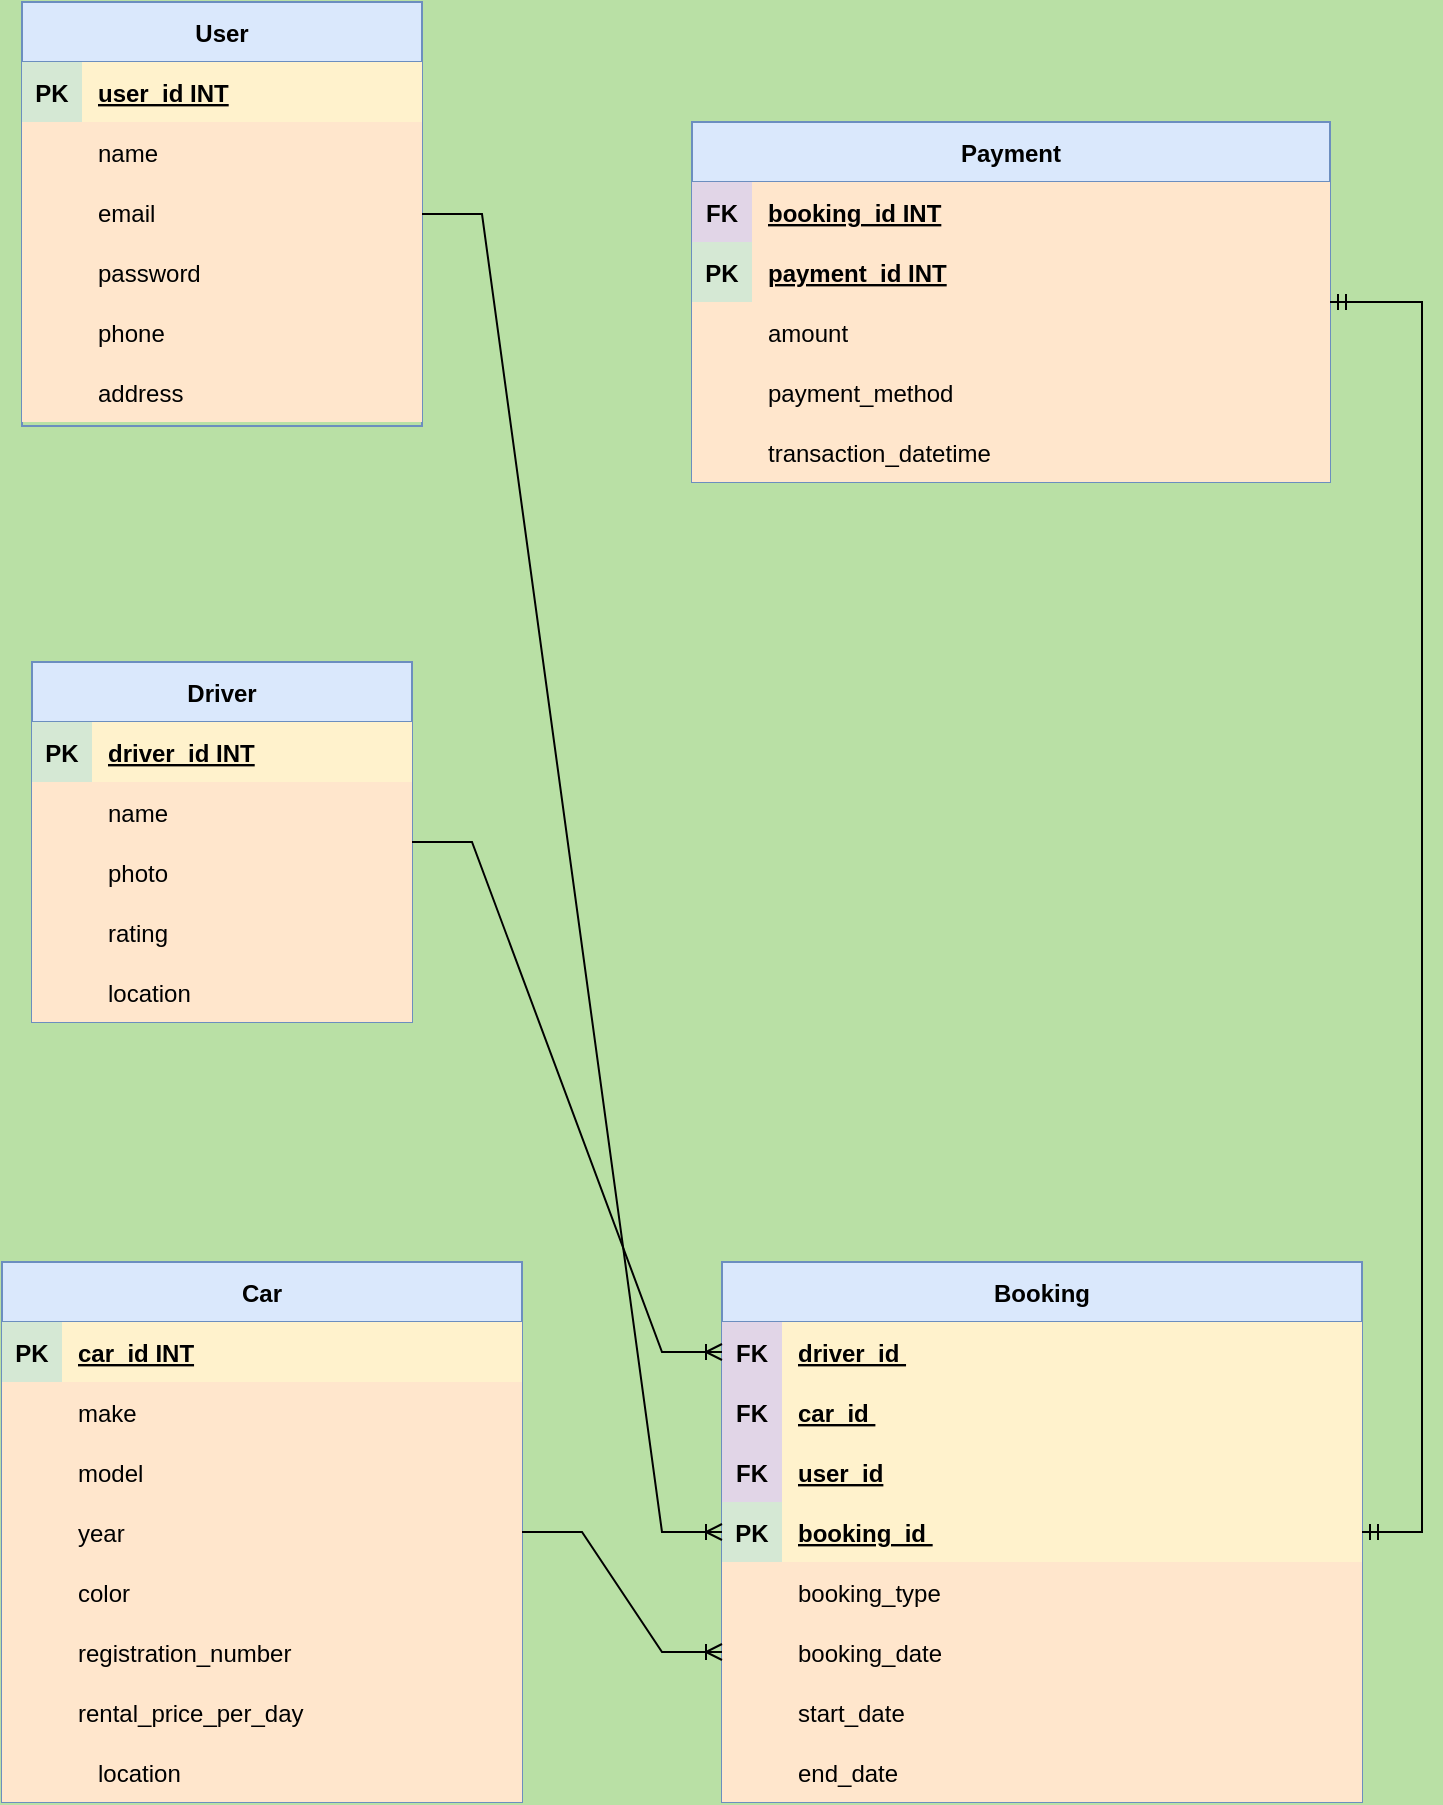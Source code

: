 <mxfile version="21.2.1" type="github">
  <diagram id="R2lEEEUBdFMjLlhIrx00" name="Page-1">
    <mxGraphModel dx="2350" dy="819" grid="1" gridSize="10" guides="1" tooltips="1" connect="1" arrows="1" fold="1" page="1" pageScale="1" pageWidth="850" pageHeight="1100" background="#B9E0A5" math="0" shadow="0" extFonts="Permanent Marker^https://fonts.googleapis.com/css?family=Permanent+Marker">
      <root>
        <mxCell id="0" />
        <mxCell id="1" parent="0" />
        <mxCell id="IeB_J5nd6xo2UKHGv0Cv-114" value="User" style="shape=table;startSize=30;container=1;collapsible=1;childLayout=tableLayout;fixedRows=1;rowLines=0;fontStyle=1;align=center;resizeLast=1;fillColor=#dae8fc;strokeColor=#6c8ebf;" vertex="1" parent="1">
          <mxGeometry x="-760" y="80" width="200" height="212" as="geometry" />
        </mxCell>
        <mxCell id="IeB_J5nd6xo2UKHGv0Cv-115" value="" style="shape=tableRow;horizontal=0;startSize=0;swimlaneHead=0;swimlaneBody=0;fillColor=none;collapsible=0;dropTarget=0;points=[[0,0.5],[1,0.5]];portConstraint=eastwest;strokeColor=inherit;top=0;left=0;right=0;bottom=1;" vertex="1" parent="IeB_J5nd6xo2UKHGv0Cv-114">
          <mxGeometry y="30" width="200" height="30" as="geometry" />
        </mxCell>
        <mxCell id="IeB_J5nd6xo2UKHGv0Cv-116" value="PK" style="shape=partialRectangle;overflow=hidden;connectable=0;fillColor=#d5e8d4;strokeColor=#82b366;top=0;left=0;bottom=0;right=0;fontStyle=1;" vertex="1" parent="IeB_J5nd6xo2UKHGv0Cv-115">
          <mxGeometry width="30" height="30" as="geometry">
            <mxRectangle width="30" height="30" as="alternateBounds" />
          </mxGeometry>
        </mxCell>
        <mxCell id="IeB_J5nd6xo2UKHGv0Cv-117" value="user_id INT " style="shape=partialRectangle;overflow=hidden;connectable=0;fillColor=#fff2cc;align=left;strokeColor=#d6b656;top=0;left=0;bottom=0;right=0;spacingLeft=6;fontStyle=5;" vertex="1" parent="IeB_J5nd6xo2UKHGv0Cv-115">
          <mxGeometry x="30" width="170" height="30" as="geometry">
            <mxRectangle width="170" height="30" as="alternateBounds" />
          </mxGeometry>
        </mxCell>
        <mxCell id="IeB_J5nd6xo2UKHGv0Cv-118" value="" style="shape=tableRow;horizontal=0;startSize=0;swimlaneHead=0;swimlaneBody=0;fillColor=none;collapsible=0;dropTarget=0;points=[[0,0.5],[1,0.5]];portConstraint=eastwest;strokeColor=inherit;top=0;left=0;right=0;bottom=0;" vertex="1" parent="IeB_J5nd6xo2UKHGv0Cv-114">
          <mxGeometry y="60" width="200" height="30" as="geometry" />
        </mxCell>
        <mxCell id="IeB_J5nd6xo2UKHGv0Cv-119" value="" style="shape=partialRectangle;overflow=hidden;connectable=0;fillColor=#ffe6cc;strokeColor=#d79b00;top=0;left=0;bottom=0;right=0;" vertex="1" parent="IeB_J5nd6xo2UKHGv0Cv-118">
          <mxGeometry width="30" height="30" as="geometry">
            <mxRectangle width="30" height="30" as="alternateBounds" />
          </mxGeometry>
        </mxCell>
        <mxCell id="IeB_J5nd6xo2UKHGv0Cv-120" value="name " style="shape=partialRectangle;overflow=hidden;connectable=0;fillColor=#ffe6cc;align=left;strokeColor=#d79b00;top=0;left=0;bottom=0;right=0;spacingLeft=6;" vertex="1" parent="IeB_J5nd6xo2UKHGv0Cv-118">
          <mxGeometry x="30" width="170" height="30" as="geometry">
            <mxRectangle width="170" height="30" as="alternateBounds" />
          </mxGeometry>
        </mxCell>
        <mxCell id="IeB_J5nd6xo2UKHGv0Cv-121" value="" style="shape=tableRow;horizontal=0;startSize=0;swimlaneHead=0;swimlaneBody=0;fillColor=#ffe6cc;collapsible=0;dropTarget=0;points=[[0,0.5],[1,0.5]];portConstraint=eastwest;strokeColor=#d79b00;top=0;left=0;right=0;bottom=0;" vertex="1" parent="IeB_J5nd6xo2UKHGv0Cv-114">
          <mxGeometry y="90" width="200" height="30" as="geometry" />
        </mxCell>
        <mxCell id="IeB_J5nd6xo2UKHGv0Cv-122" value="" style="shape=partialRectangle;overflow=hidden;connectable=0;fillColor=#ffe6cc;strokeColor=#d79b00;top=0;left=0;bottom=0;right=0;" vertex="1" parent="IeB_J5nd6xo2UKHGv0Cv-121">
          <mxGeometry width="30" height="30" as="geometry">
            <mxRectangle width="30" height="30" as="alternateBounds" />
          </mxGeometry>
        </mxCell>
        <mxCell id="IeB_J5nd6xo2UKHGv0Cv-123" value="email " style="shape=partialRectangle;overflow=hidden;connectable=0;fillColor=#ffe6cc;align=left;strokeColor=#d79b00;top=0;left=0;bottom=0;right=0;spacingLeft=6;" vertex="1" parent="IeB_J5nd6xo2UKHGv0Cv-121">
          <mxGeometry x="30" width="170" height="30" as="geometry">
            <mxRectangle width="170" height="30" as="alternateBounds" />
          </mxGeometry>
        </mxCell>
        <mxCell id="IeB_J5nd6xo2UKHGv0Cv-124" value="" style="shape=tableRow;horizontal=0;startSize=0;swimlaneHead=0;swimlaneBody=0;fillColor=#ffe6cc;collapsible=0;dropTarget=0;points=[[0,0.5],[1,0.5]];portConstraint=eastwest;strokeColor=#d79b00;top=0;left=0;right=0;bottom=0;" vertex="1" parent="IeB_J5nd6xo2UKHGv0Cv-114">
          <mxGeometry y="120" width="200" height="30" as="geometry" />
        </mxCell>
        <mxCell id="IeB_J5nd6xo2UKHGv0Cv-125" value="" style="shape=partialRectangle;overflow=hidden;connectable=0;fillColor=#ffe6cc;strokeColor=#d79b00;top=0;left=0;bottom=0;right=0;" vertex="1" parent="IeB_J5nd6xo2UKHGv0Cv-124">
          <mxGeometry width="30" height="30" as="geometry">
            <mxRectangle width="30" height="30" as="alternateBounds" />
          </mxGeometry>
        </mxCell>
        <mxCell id="IeB_J5nd6xo2UKHGv0Cv-126" value="password" style="shape=partialRectangle;overflow=hidden;connectable=0;fillColor=#ffe6cc;align=left;strokeColor=#d79b00;top=0;left=0;bottom=0;right=0;spacingLeft=6;" vertex="1" parent="IeB_J5nd6xo2UKHGv0Cv-124">
          <mxGeometry x="30" width="170" height="30" as="geometry">
            <mxRectangle width="170" height="30" as="alternateBounds" />
          </mxGeometry>
        </mxCell>
        <mxCell id="IeB_J5nd6xo2UKHGv0Cv-127" value="" style="shape=tableRow;horizontal=0;startSize=0;swimlaneHead=0;swimlaneBody=0;fillColor=#ffe6cc;collapsible=0;dropTarget=0;points=[[0,0.5],[1,0.5]];portConstraint=eastwest;strokeColor=#d79b00;top=0;left=0;right=0;bottom=0;" vertex="1" parent="IeB_J5nd6xo2UKHGv0Cv-114">
          <mxGeometry y="150" width="200" height="30" as="geometry" />
        </mxCell>
        <mxCell id="IeB_J5nd6xo2UKHGv0Cv-128" value="" style="shape=partialRectangle;overflow=hidden;connectable=0;fillColor=#ffe6cc;strokeColor=#d79b00;top=0;left=0;bottom=0;right=0;" vertex="1" parent="IeB_J5nd6xo2UKHGv0Cv-127">
          <mxGeometry width="30" height="30" as="geometry">
            <mxRectangle width="30" height="30" as="alternateBounds" />
          </mxGeometry>
        </mxCell>
        <mxCell id="IeB_J5nd6xo2UKHGv0Cv-129" value="phone" style="shape=partialRectangle;overflow=hidden;connectable=0;fillColor=#ffe6cc;align=left;strokeColor=#d79b00;top=0;left=0;bottom=0;right=0;spacingLeft=6;" vertex="1" parent="IeB_J5nd6xo2UKHGv0Cv-127">
          <mxGeometry x="30" width="170" height="30" as="geometry">
            <mxRectangle width="170" height="30" as="alternateBounds" />
          </mxGeometry>
        </mxCell>
        <mxCell id="IeB_J5nd6xo2UKHGv0Cv-130" value="" style="shape=tableRow;horizontal=0;startSize=0;swimlaneHead=0;swimlaneBody=0;fillColor=#ffe6cc;collapsible=0;dropTarget=0;points=[[0,0.5],[1,0.5]];portConstraint=eastwest;strokeColor=#d79b00;top=0;left=0;right=0;bottom=0;" vertex="1" parent="IeB_J5nd6xo2UKHGv0Cv-114">
          <mxGeometry y="180" width="200" height="30" as="geometry" />
        </mxCell>
        <mxCell id="IeB_J5nd6xo2UKHGv0Cv-131" value="" style="shape=partialRectangle;overflow=hidden;connectable=0;fillColor=#ffe6cc;strokeColor=#d79b00;top=0;left=0;bottom=0;right=0;" vertex="1" parent="IeB_J5nd6xo2UKHGv0Cv-130">
          <mxGeometry width="30" height="30" as="geometry">
            <mxRectangle width="30" height="30" as="alternateBounds" />
          </mxGeometry>
        </mxCell>
        <mxCell id="IeB_J5nd6xo2UKHGv0Cv-132" value="address " style="shape=partialRectangle;overflow=hidden;connectable=0;fillColor=#ffe6cc;align=left;strokeColor=#d79b00;top=0;left=0;bottom=0;right=0;spacingLeft=6;" vertex="1" parent="IeB_J5nd6xo2UKHGv0Cv-130">
          <mxGeometry x="30" width="170" height="30" as="geometry">
            <mxRectangle width="170" height="30" as="alternateBounds" />
          </mxGeometry>
        </mxCell>
        <mxCell id="IeB_J5nd6xo2UKHGv0Cv-133" value="Car" style="shape=table;startSize=30;container=1;collapsible=1;childLayout=tableLayout;fixedRows=1;rowLines=0;fontStyle=1;align=center;resizeLast=1;fillColor=#dae8fc;strokeColor=#6c8ebf;" vertex="1" parent="1">
          <mxGeometry x="-770" y="710" width="260" height="270" as="geometry" />
        </mxCell>
        <mxCell id="IeB_J5nd6xo2UKHGv0Cv-134" value="" style="shape=tableRow;horizontal=0;startSize=0;swimlaneHead=0;swimlaneBody=0;fillColor=none;collapsible=0;dropTarget=0;points=[[0,0.5],[1,0.5]];portConstraint=eastwest;strokeColor=inherit;top=0;left=0;right=0;bottom=1;" vertex="1" parent="IeB_J5nd6xo2UKHGv0Cv-133">
          <mxGeometry y="30" width="260" height="30" as="geometry" />
        </mxCell>
        <mxCell id="IeB_J5nd6xo2UKHGv0Cv-135" value="PK" style="shape=partialRectangle;overflow=hidden;connectable=0;fillColor=#d5e8d4;strokeColor=#82b366;top=0;left=0;bottom=0;right=0;fontStyle=1;" vertex="1" parent="IeB_J5nd6xo2UKHGv0Cv-134">
          <mxGeometry width="30" height="30" as="geometry">
            <mxRectangle width="30" height="30" as="alternateBounds" />
          </mxGeometry>
        </mxCell>
        <mxCell id="IeB_J5nd6xo2UKHGv0Cv-136" value="car_id INT " style="shape=partialRectangle;overflow=hidden;connectable=0;fillColor=#fff2cc;align=left;strokeColor=#d6b656;top=0;left=0;bottom=0;right=0;spacingLeft=6;fontStyle=5;" vertex="1" parent="IeB_J5nd6xo2UKHGv0Cv-134">
          <mxGeometry x="30" width="230" height="30" as="geometry">
            <mxRectangle width="230" height="30" as="alternateBounds" />
          </mxGeometry>
        </mxCell>
        <mxCell id="IeB_J5nd6xo2UKHGv0Cv-137" value="" style="shape=tableRow;horizontal=0;startSize=0;swimlaneHead=0;swimlaneBody=0;fillColor=none;collapsible=0;dropTarget=0;points=[[0,0.5],[1,0.5]];portConstraint=eastwest;strokeColor=inherit;top=0;left=0;right=0;bottom=0;" vertex="1" parent="IeB_J5nd6xo2UKHGv0Cv-133">
          <mxGeometry y="60" width="260" height="30" as="geometry" />
        </mxCell>
        <mxCell id="IeB_J5nd6xo2UKHGv0Cv-138" value="" style="shape=partialRectangle;overflow=hidden;connectable=0;fillColor=#ffe6cc;strokeColor=#d79b00;top=0;left=0;bottom=0;right=0;" vertex="1" parent="IeB_J5nd6xo2UKHGv0Cv-137">
          <mxGeometry width="30" height="30" as="geometry">
            <mxRectangle width="30" height="30" as="alternateBounds" />
          </mxGeometry>
        </mxCell>
        <mxCell id="IeB_J5nd6xo2UKHGv0Cv-139" value="make" style="shape=partialRectangle;overflow=hidden;connectable=0;fillColor=#ffe6cc;align=left;strokeColor=#d79b00;top=0;left=0;bottom=0;right=0;spacingLeft=6;" vertex="1" parent="IeB_J5nd6xo2UKHGv0Cv-137">
          <mxGeometry x="30" width="230" height="30" as="geometry">
            <mxRectangle width="230" height="30" as="alternateBounds" />
          </mxGeometry>
        </mxCell>
        <mxCell id="IeB_J5nd6xo2UKHGv0Cv-140" value="" style="shape=tableRow;horizontal=0;startSize=0;swimlaneHead=0;swimlaneBody=0;fillColor=none;collapsible=0;dropTarget=0;points=[[0,0.5],[1,0.5]];portConstraint=eastwest;strokeColor=inherit;top=0;left=0;right=0;bottom=0;" vertex="1" parent="IeB_J5nd6xo2UKHGv0Cv-133">
          <mxGeometry y="90" width="260" height="30" as="geometry" />
        </mxCell>
        <mxCell id="IeB_J5nd6xo2UKHGv0Cv-141" value="" style="shape=partialRectangle;overflow=hidden;connectable=0;fillColor=#ffe6cc;strokeColor=#d79b00;top=0;left=0;bottom=0;right=0;" vertex="1" parent="IeB_J5nd6xo2UKHGv0Cv-140">
          <mxGeometry width="30" height="30" as="geometry">
            <mxRectangle width="30" height="30" as="alternateBounds" />
          </mxGeometry>
        </mxCell>
        <mxCell id="IeB_J5nd6xo2UKHGv0Cv-142" value="model " style="shape=partialRectangle;overflow=hidden;connectable=0;fillColor=#ffe6cc;align=left;strokeColor=#d79b00;top=0;left=0;bottom=0;right=0;spacingLeft=6;" vertex="1" parent="IeB_J5nd6xo2UKHGv0Cv-140">
          <mxGeometry x="30" width="230" height="30" as="geometry">
            <mxRectangle width="230" height="30" as="alternateBounds" />
          </mxGeometry>
        </mxCell>
        <mxCell id="IeB_J5nd6xo2UKHGv0Cv-143" value="" style="shape=tableRow;horizontal=0;startSize=0;swimlaneHead=0;swimlaneBody=0;fillColor=none;collapsible=0;dropTarget=0;points=[[0,0.5],[1,0.5]];portConstraint=eastwest;strokeColor=inherit;top=0;left=0;right=0;bottom=0;" vertex="1" parent="IeB_J5nd6xo2UKHGv0Cv-133">
          <mxGeometry y="120" width="260" height="30" as="geometry" />
        </mxCell>
        <mxCell id="IeB_J5nd6xo2UKHGv0Cv-144" value="" style="shape=partialRectangle;overflow=hidden;connectable=0;fillColor=#ffe6cc;strokeColor=#d79b00;top=0;left=0;bottom=0;right=0;" vertex="1" parent="IeB_J5nd6xo2UKHGv0Cv-143">
          <mxGeometry width="30" height="30" as="geometry">
            <mxRectangle width="30" height="30" as="alternateBounds" />
          </mxGeometry>
        </mxCell>
        <mxCell id="IeB_J5nd6xo2UKHGv0Cv-145" value="year " style="shape=partialRectangle;overflow=hidden;connectable=0;fillColor=#ffe6cc;align=left;strokeColor=#d79b00;top=0;left=0;bottom=0;right=0;spacingLeft=6;" vertex="1" parent="IeB_J5nd6xo2UKHGv0Cv-143">
          <mxGeometry x="30" width="230" height="30" as="geometry">
            <mxRectangle width="230" height="30" as="alternateBounds" />
          </mxGeometry>
        </mxCell>
        <mxCell id="IeB_J5nd6xo2UKHGv0Cv-146" value="" style="shape=tableRow;horizontal=0;startSize=0;swimlaneHead=0;swimlaneBody=0;fillColor=none;collapsible=0;dropTarget=0;points=[[0,0.5],[1,0.5]];portConstraint=eastwest;strokeColor=inherit;top=0;left=0;right=0;bottom=0;" vertex="1" parent="IeB_J5nd6xo2UKHGv0Cv-133">
          <mxGeometry y="150" width="260" height="30" as="geometry" />
        </mxCell>
        <mxCell id="IeB_J5nd6xo2UKHGv0Cv-147" value="" style="shape=partialRectangle;overflow=hidden;connectable=0;fillColor=#ffe6cc;strokeColor=#d79b00;top=0;left=0;bottom=0;right=0;" vertex="1" parent="IeB_J5nd6xo2UKHGv0Cv-146">
          <mxGeometry width="30" height="30" as="geometry">
            <mxRectangle width="30" height="30" as="alternateBounds" />
          </mxGeometry>
        </mxCell>
        <mxCell id="IeB_J5nd6xo2UKHGv0Cv-148" value="color " style="shape=partialRectangle;overflow=hidden;connectable=0;fillColor=#ffe6cc;align=left;strokeColor=#d79b00;top=0;left=0;bottom=0;right=0;spacingLeft=6;" vertex="1" parent="IeB_J5nd6xo2UKHGv0Cv-146">
          <mxGeometry x="30" width="230" height="30" as="geometry">
            <mxRectangle width="230" height="30" as="alternateBounds" />
          </mxGeometry>
        </mxCell>
        <mxCell id="IeB_J5nd6xo2UKHGv0Cv-149" value="" style="shape=tableRow;horizontal=0;startSize=0;swimlaneHead=0;swimlaneBody=0;fillColor=none;collapsible=0;dropTarget=0;points=[[0,0.5],[1,0.5]];portConstraint=eastwest;strokeColor=inherit;top=0;left=0;right=0;bottom=0;" vertex="1" parent="IeB_J5nd6xo2UKHGv0Cv-133">
          <mxGeometry y="180" width="260" height="30" as="geometry" />
        </mxCell>
        <mxCell id="IeB_J5nd6xo2UKHGv0Cv-150" value="" style="shape=partialRectangle;overflow=hidden;connectable=0;fillColor=#ffe6cc;strokeColor=#d79b00;top=0;left=0;bottom=0;right=0;" vertex="1" parent="IeB_J5nd6xo2UKHGv0Cv-149">
          <mxGeometry width="30" height="30" as="geometry">
            <mxRectangle width="30" height="30" as="alternateBounds" />
          </mxGeometry>
        </mxCell>
        <mxCell id="IeB_J5nd6xo2UKHGv0Cv-151" value="registration_number " style="shape=partialRectangle;overflow=hidden;connectable=0;fillColor=#ffe6cc;align=left;strokeColor=#d79b00;top=0;left=0;bottom=0;right=0;spacingLeft=6;" vertex="1" parent="IeB_J5nd6xo2UKHGv0Cv-149">
          <mxGeometry x="30" width="230" height="30" as="geometry">
            <mxRectangle width="230" height="30" as="alternateBounds" />
          </mxGeometry>
        </mxCell>
        <mxCell id="IeB_J5nd6xo2UKHGv0Cv-152" value="" style="shape=tableRow;horizontal=0;startSize=0;swimlaneHead=0;swimlaneBody=0;fillColor=none;collapsible=0;dropTarget=0;points=[[0,0.5],[1,0.5]];portConstraint=eastwest;strokeColor=inherit;top=0;left=0;right=0;bottom=0;" vertex="1" parent="IeB_J5nd6xo2UKHGv0Cv-133">
          <mxGeometry y="210" width="260" height="30" as="geometry" />
        </mxCell>
        <mxCell id="IeB_J5nd6xo2UKHGv0Cv-153" value="" style="shape=partialRectangle;overflow=hidden;connectable=0;fillColor=#ffe6cc;strokeColor=#d79b00;top=0;left=0;bottom=0;right=0;" vertex="1" parent="IeB_J5nd6xo2UKHGv0Cv-152">
          <mxGeometry width="30" height="30" as="geometry">
            <mxRectangle width="30" height="30" as="alternateBounds" />
          </mxGeometry>
        </mxCell>
        <mxCell id="IeB_J5nd6xo2UKHGv0Cv-154" value="rental_price_per_day " style="shape=partialRectangle;overflow=hidden;connectable=0;fillColor=#ffe6cc;align=left;strokeColor=#d79b00;top=0;left=0;bottom=0;right=0;spacingLeft=6;" vertex="1" parent="IeB_J5nd6xo2UKHGv0Cv-152">
          <mxGeometry x="30" width="230" height="30" as="geometry">
            <mxRectangle width="230" height="30" as="alternateBounds" />
          </mxGeometry>
        </mxCell>
        <mxCell id="IeB_J5nd6xo2UKHGv0Cv-155" value="" style="shape=tableRow;horizontal=0;startSize=0;swimlaneHead=0;swimlaneBody=0;fillColor=none;collapsible=0;dropTarget=0;points=[[0,0.5],[1,0.5]];portConstraint=eastwest;strokeColor=inherit;top=0;left=0;right=0;bottom=0;" vertex="1" parent="IeB_J5nd6xo2UKHGv0Cv-133">
          <mxGeometry y="240" width="260" height="30" as="geometry" />
        </mxCell>
        <mxCell id="IeB_J5nd6xo2UKHGv0Cv-156" value="" style="shape=partialRectangle;overflow=hidden;connectable=0;fillColor=#ffe6cc;strokeColor=#d79b00;top=0;left=0;bottom=0;right=0;" vertex="1" parent="IeB_J5nd6xo2UKHGv0Cv-155">
          <mxGeometry width="30" height="30" as="geometry">
            <mxRectangle width="30" height="30" as="alternateBounds" />
          </mxGeometry>
        </mxCell>
        <mxCell id="IeB_J5nd6xo2UKHGv0Cv-157" value="   location " style="shape=partialRectangle;overflow=hidden;connectable=0;fillColor=#ffe6cc;align=left;strokeColor=#d79b00;top=0;left=0;bottom=0;right=0;spacingLeft=6;" vertex="1" parent="IeB_J5nd6xo2UKHGv0Cv-155">
          <mxGeometry x="30" width="230" height="30" as="geometry">
            <mxRectangle width="230" height="30" as="alternateBounds" />
          </mxGeometry>
        </mxCell>
        <mxCell id="IeB_J5nd6xo2UKHGv0Cv-158" value="Driver" style="shape=table;startSize=30;container=1;collapsible=1;childLayout=tableLayout;fixedRows=1;rowLines=0;fontStyle=1;align=center;resizeLast=1;fillColor=#dae8fc;strokeColor=#6c8ebf;" vertex="1" parent="1">
          <mxGeometry x="-755" y="410" width="190" height="180" as="geometry" />
        </mxCell>
        <mxCell id="IeB_J5nd6xo2UKHGv0Cv-159" value="" style="shape=tableRow;horizontal=0;startSize=0;swimlaneHead=0;swimlaneBody=0;fillColor=none;collapsible=0;dropTarget=0;points=[[0,0.5],[1,0.5]];portConstraint=eastwest;strokeColor=inherit;top=0;left=0;right=0;bottom=1;" vertex="1" parent="IeB_J5nd6xo2UKHGv0Cv-158">
          <mxGeometry y="30" width="190" height="30" as="geometry" />
        </mxCell>
        <mxCell id="IeB_J5nd6xo2UKHGv0Cv-160" value="PK" style="shape=partialRectangle;overflow=hidden;connectable=0;fillColor=#d5e8d4;strokeColor=#82b366;top=0;left=0;bottom=0;right=0;fontStyle=1;" vertex="1" parent="IeB_J5nd6xo2UKHGv0Cv-159">
          <mxGeometry width="30" height="30" as="geometry">
            <mxRectangle width="30" height="30" as="alternateBounds" />
          </mxGeometry>
        </mxCell>
        <mxCell id="IeB_J5nd6xo2UKHGv0Cv-161" value="driver_id INT " style="shape=partialRectangle;overflow=hidden;connectable=0;fillColor=#fff2cc;align=left;strokeColor=#d6b656;top=0;left=0;bottom=0;right=0;spacingLeft=6;fontStyle=5;" vertex="1" parent="IeB_J5nd6xo2UKHGv0Cv-159">
          <mxGeometry x="30" width="160" height="30" as="geometry">
            <mxRectangle width="160" height="30" as="alternateBounds" />
          </mxGeometry>
        </mxCell>
        <mxCell id="IeB_J5nd6xo2UKHGv0Cv-162" value="" style="shape=tableRow;horizontal=0;startSize=0;swimlaneHead=0;swimlaneBody=0;fillColor=none;collapsible=0;dropTarget=0;points=[[0,0.5],[1,0.5]];portConstraint=eastwest;strokeColor=inherit;top=0;left=0;right=0;bottom=0;" vertex="1" parent="IeB_J5nd6xo2UKHGv0Cv-158">
          <mxGeometry y="60" width="190" height="30" as="geometry" />
        </mxCell>
        <mxCell id="IeB_J5nd6xo2UKHGv0Cv-163" value="" style="shape=partialRectangle;overflow=hidden;connectable=0;fillColor=#ffe6cc;strokeColor=#d79b00;top=0;left=0;bottom=0;right=0;" vertex="1" parent="IeB_J5nd6xo2UKHGv0Cv-162">
          <mxGeometry width="30" height="30" as="geometry">
            <mxRectangle width="30" height="30" as="alternateBounds" />
          </mxGeometry>
        </mxCell>
        <mxCell id="IeB_J5nd6xo2UKHGv0Cv-164" value="name" style="shape=partialRectangle;overflow=hidden;connectable=0;fillColor=#ffe6cc;align=left;strokeColor=#d79b00;top=0;left=0;bottom=0;right=0;spacingLeft=6;" vertex="1" parent="IeB_J5nd6xo2UKHGv0Cv-162">
          <mxGeometry x="30" width="160" height="30" as="geometry">
            <mxRectangle width="160" height="30" as="alternateBounds" />
          </mxGeometry>
        </mxCell>
        <mxCell id="IeB_J5nd6xo2UKHGv0Cv-165" value="" style="shape=tableRow;horizontal=0;startSize=0;swimlaneHead=0;swimlaneBody=0;fillColor=none;collapsible=0;dropTarget=0;points=[[0,0.5],[1,0.5]];portConstraint=eastwest;strokeColor=inherit;top=0;left=0;right=0;bottom=0;" vertex="1" parent="IeB_J5nd6xo2UKHGv0Cv-158">
          <mxGeometry y="90" width="190" height="30" as="geometry" />
        </mxCell>
        <mxCell id="IeB_J5nd6xo2UKHGv0Cv-166" value="" style="shape=partialRectangle;overflow=hidden;connectable=0;fillColor=#ffe6cc;strokeColor=#d79b00;top=0;left=0;bottom=0;right=0;" vertex="1" parent="IeB_J5nd6xo2UKHGv0Cv-165">
          <mxGeometry width="30" height="30" as="geometry">
            <mxRectangle width="30" height="30" as="alternateBounds" />
          </mxGeometry>
        </mxCell>
        <mxCell id="IeB_J5nd6xo2UKHGv0Cv-167" value="photo" style="shape=partialRectangle;overflow=hidden;connectable=0;fillColor=#ffe6cc;align=left;strokeColor=#d79b00;top=0;left=0;bottom=0;right=0;spacingLeft=6;" vertex="1" parent="IeB_J5nd6xo2UKHGv0Cv-165">
          <mxGeometry x="30" width="160" height="30" as="geometry">
            <mxRectangle width="160" height="30" as="alternateBounds" />
          </mxGeometry>
        </mxCell>
        <mxCell id="IeB_J5nd6xo2UKHGv0Cv-168" value="" style="shape=tableRow;horizontal=0;startSize=0;swimlaneHead=0;swimlaneBody=0;fillColor=none;collapsible=0;dropTarget=0;points=[[0,0.5],[1,0.5]];portConstraint=eastwest;strokeColor=inherit;top=0;left=0;right=0;bottom=0;" vertex="1" parent="IeB_J5nd6xo2UKHGv0Cv-158">
          <mxGeometry y="120" width="190" height="30" as="geometry" />
        </mxCell>
        <mxCell id="IeB_J5nd6xo2UKHGv0Cv-169" value="" style="shape=partialRectangle;overflow=hidden;connectable=0;fillColor=#ffe6cc;strokeColor=#d79b00;top=0;left=0;bottom=0;right=0;" vertex="1" parent="IeB_J5nd6xo2UKHGv0Cv-168">
          <mxGeometry width="30" height="30" as="geometry">
            <mxRectangle width="30" height="30" as="alternateBounds" />
          </mxGeometry>
        </mxCell>
        <mxCell id="IeB_J5nd6xo2UKHGv0Cv-170" value="rating " style="shape=partialRectangle;overflow=hidden;connectable=0;fillColor=#ffe6cc;align=left;strokeColor=#d79b00;top=0;left=0;bottom=0;right=0;spacingLeft=6;" vertex="1" parent="IeB_J5nd6xo2UKHGv0Cv-168">
          <mxGeometry x="30" width="160" height="30" as="geometry">
            <mxRectangle width="160" height="30" as="alternateBounds" />
          </mxGeometry>
        </mxCell>
        <mxCell id="IeB_J5nd6xo2UKHGv0Cv-171" value="" style="shape=tableRow;horizontal=0;startSize=0;swimlaneHead=0;swimlaneBody=0;fillColor=none;collapsible=0;dropTarget=0;points=[[0,0.5],[1,0.5]];portConstraint=eastwest;strokeColor=inherit;top=0;left=0;right=0;bottom=0;" vertex="1" parent="IeB_J5nd6xo2UKHGv0Cv-158">
          <mxGeometry y="150" width="190" height="30" as="geometry" />
        </mxCell>
        <mxCell id="IeB_J5nd6xo2UKHGv0Cv-172" value="" style="shape=partialRectangle;overflow=hidden;connectable=0;fillColor=#ffe6cc;strokeColor=#d79b00;top=0;left=0;bottom=0;right=0;" vertex="1" parent="IeB_J5nd6xo2UKHGv0Cv-171">
          <mxGeometry width="30" height="30" as="geometry">
            <mxRectangle width="30" height="30" as="alternateBounds" />
          </mxGeometry>
        </mxCell>
        <mxCell id="IeB_J5nd6xo2UKHGv0Cv-173" value="location " style="shape=partialRectangle;overflow=hidden;connectable=0;fillColor=#ffe6cc;align=left;strokeColor=#d79b00;top=0;left=0;bottom=0;right=0;spacingLeft=6;" vertex="1" parent="IeB_J5nd6xo2UKHGv0Cv-171">
          <mxGeometry x="30" width="160" height="30" as="geometry">
            <mxRectangle width="160" height="30" as="alternateBounds" />
          </mxGeometry>
        </mxCell>
        <mxCell id="IeB_J5nd6xo2UKHGv0Cv-174" value="Booking" style="shape=table;startSize=30;container=1;collapsible=1;childLayout=tableLayout;fixedRows=1;rowLines=0;fontStyle=1;align=center;resizeLast=1;fillColor=#dae8fc;strokeColor=#6c8ebf;" vertex="1" parent="1">
          <mxGeometry x="-410" y="710" width="320" height="270" as="geometry" />
        </mxCell>
        <mxCell id="IeB_J5nd6xo2UKHGv0Cv-175" value="" style="shape=tableRow;horizontal=0;startSize=0;swimlaneHead=0;swimlaneBody=0;fillColor=none;collapsible=0;dropTarget=0;points=[[0,0.5],[1,0.5]];portConstraint=eastwest;strokeColor=inherit;top=0;left=0;right=0;bottom=1;" vertex="1" parent="IeB_J5nd6xo2UKHGv0Cv-174">
          <mxGeometry y="30" width="320" height="30" as="geometry" />
        </mxCell>
        <mxCell id="IeB_J5nd6xo2UKHGv0Cv-176" value="FK" style="shape=partialRectangle;overflow=hidden;connectable=0;fillColor=#e1d5e7;strokeColor=#9673a6;top=0;left=0;bottom=0;right=0;fontStyle=1;" vertex="1" parent="IeB_J5nd6xo2UKHGv0Cv-175">
          <mxGeometry width="30" height="30" as="geometry">
            <mxRectangle width="30" height="30" as="alternateBounds" />
          </mxGeometry>
        </mxCell>
        <mxCell id="IeB_J5nd6xo2UKHGv0Cv-177" value="driver_id " style="shape=partialRectangle;overflow=hidden;connectable=0;fillColor=#fff2cc;align=left;strokeColor=#d6b656;top=0;left=0;bottom=0;right=0;spacingLeft=6;fontStyle=5;" vertex="1" parent="IeB_J5nd6xo2UKHGv0Cv-175">
          <mxGeometry x="30" width="290" height="30" as="geometry">
            <mxRectangle width="290" height="30" as="alternateBounds" />
          </mxGeometry>
        </mxCell>
        <mxCell id="IeB_J5nd6xo2UKHGv0Cv-178" value="" style="shape=tableRow;horizontal=0;startSize=0;swimlaneHead=0;swimlaneBody=0;fillColor=none;collapsible=0;dropTarget=0;points=[[0,0.5],[1,0.5]];portConstraint=eastwest;strokeColor=inherit;top=0;left=0;right=0;bottom=1;" vertex="1" parent="IeB_J5nd6xo2UKHGv0Cv-174">
          <mxGeometry y="60" width="320" height="30" as="geometry" />
        </mxCell>
        <mxCell id="IeB_J5nd6xo2UKHGv0Cv-179" value="FK" style="shape=partialRectangle;overflow=hidden;connectable=0;fillColor=#e1d5e7;strokeColor=#9673a6;top=0;left=0;bottom=0;right=0;fontStyle=1;" vertex="1" parent="IeB_J5nd6xo2UKHGv0Cv-178">
          <mxGeometry width="30" height="30" as="geometry">
            <mxRectangle width="30" height="30" as="alternateBounds" />
          </mxGeometry>
        </mxCell>
        <mxCell id="IeB_J5nd6xo2UKHGv0Cv-180" value="car_id " style="shape=partialRectangle;overflow=hidden;connectable=0;fillColor=#fff2cc;align=left;strokeColor=#d6b656;top=0;left=0;bottom=0;right=0;spacingLeft=6;fontStyle=5;" vertex="1" parent="IeB_J5nd6xo2UKHGv0Cv-178">
          <mxGeometry x="30" width="290" height="30" as="geometry">
            <mxRectangle width="290" height="30" as="alternateBounds" />
          </mxGeometry>
        </mxCell>
        <mxCell id="IeB_J5nd6xo2UKHGv0Cv-181" value="" style="shape=tableRow;horizontal=0;startSize=0;swimlaneHead=0;swimlaneBody=0;fillColor=none;collapsible=0;dropTarget=0;points=[[0,0.5],[1,0.5]];portConstraint=eastwest;strokeColor=inherit;top=0;left=0;right=0;bottom=1;" vertex="1" parent="IeB_J5nd6xo2UKHGv0Cv-174">
          <mxGeometry y="90" width="320" height="30" as="geometry" />
        </mxCell>
        <mxCell id="IeB_J5nd6xo2UKHGv0Cv-182" value="FK" style="shape=partialRectangle;overflow=hidden;connectable=0;fillColor=#e1d5e7;strokeColor=#9673a6;top=0;left=0;bottom=0;right=0;fontStyle=1;" vertex="1" parent="IeB_J5nd6xo2UKHGv0Cv-181">
          <mxGeometry width="30" height="30" as="geometry">
            <mxRectangle width="30" height="30" as="alternateBounds" />
          </mxGeometry>
        </mxCell>
        <mxCell id="IeB_J5nd6xo2UKHGv0Cv-183" value="user_id" style="shape=partialRectangle;overflow=hidden;connectable=0;fillColor=#fff2cc;align=left;strokeColor=#d6b656;top=0;left=0;bottom=0;right=0;spacingLeft=6;fontStyle=5;" vertex="1" parent="IeB_J5nd6xo2UKHGv0Cv-181">
          <mxGeometry x="30" width="290" height="30" as="geometry">
            <mxRectangle width="290" height="30" as="alternateBounds" />
          </mxGeometry>
        </mxCell>
        <mxCell id="IeB_J5nd6xo2UKHGv0Cv-184" value="" style="shape=tableRow;horizontal=0;startSize=0;swimlaneHead=0;swimlaneBody=0;fillColor=none;collapsible=0;dropTarget=0;points=[[0,0.5],[1,0.5]];portConstraint=eastwest;strokeColor=inherit;top=0;left=0;right=0;bottom=1;" vertex="1" parent="IeB_J5nd6xo2UKHGv0Cv-174">
          <mxGeometry y="120" width="320" height="30" as="geometry" />
        </mxCell>
        <mxCell id="IeB_J5nd6xo2UKHGv0Cv-185" value="PK" style="shape=partialRectangle;overflow=hidden;connectable=0;fillColor=#d5e8d4;strokeColor=#82b366;top=0;left=0;bottom=0;right=0;fontStyle=1;" vertex="1" parent="IeB_J5nd6xo2UKHGv0Cv-184">
          <mxGeometry width="30" height="30" as="geometry">
            <mxRectangle width="30" height="30" as="alternateBounds" />
          </mxGeometry>
        </mxCell>
        <mxCell id="IeB_J5nd6xo2UKHGv0Cv-186" value="booking_id " style="shape=partialRectangle;overflow=hidden;connectable=0;fillColor=#fff2cc;align=left;strokeColor=#d6b656;top=0;left=0;bottom=0;right=0;spacingLeft=6;fontStyle=5;" vertex="1" parent="IeB_J5nd6xo2UKHGv0Cv-184">
          <mxGeometry x="30" width="290" height="30" as="geometry">
            <mxRectangle width="290" height="30" as="alternateBounds" />
          </mxGeometry>
        </mxCell>
        <mxCell id="IeB_J5nd6xo2UKHGv0Cv-187" value="" style="shape=tableRow;horizontal=0;startSize=0;swimlaneHead=0;swimlaneBody=0;fillColor=none;collapsible=0;dropTarget=0;points=[[0,0.5],[1,0.5]];portConstraint=eastwest;strokeColor=inherit;top=0;left=0;right=0;bottom=0;" vertex="1" parent="IeB_J5nd6xo2UKHGv0Cv-174">
          <mxGeometry y="150" width="320" height="30" as="geometry" />
        </mxCell>
        <mxCell id="IeB_J5nd6xo2UKHGv0Cv-188" value="" style="shape=partialRectangle;overflow=hidden;connectable=0;fillColor=#ffe6cc;strokeColor=#d79b00;top=0;left=0;bottom=0;right=0;" vertex="1" parent="IeB_J5nd6xo2UKHGv0Cv-187">
          <mxGeometry width="30" height="30" as="geometry">
            <mxRectangle width="30" height="30" as="alternateBounds" />
          </mxGeometry>
        </mxCell>
        <mxCell id="IeB_J5nd6xo2UKHGv0Cv-189" value="booking_type " style="shape=partialRectangle;overflow=hidden;connectable=0;fillColor=#ffe6cc;align=left;strokeColor=#d79b00;top=0;left=0;bottom=0;right=0;spacingLeft=6;" vertex="1" parent="IeB_J5nd6xo2UKHGv0Cv-187">
          <mxGeometry x="30" width="290" height="30" as="geometry">
            <mxRectangle width="290" height="30" as="alternateBounds" />
          </mxGeometry>
        </mxCell>
        <mxCell id="IeB_J5nd6xo2UKHGv0Cv-190" value="" style="shape=tableRow;horizontal=0;startSize=0;swimlaneHead=0;swimlaneBody=0;fillColor=none;collapsible=0;dropTarget=0;points=[[0,0.5],[1,0.5]];portConstraint=eastwest;strokeColor=inherit;top=0;left=0;right=0;bottom=0;" vertex="1" parent="IeB_J5nd6xo2UKHGv0Cv-174">
          <mxGeometry y="180" width="320" height="30" as="geometry" />
        </mxCell>
        <mxCell id="IeB_J5nd6xo2UKHGv0Cv-191" value="" style="shape=partialRectangle;overflow=hidden;connectable=0;fillColor=#ffe6cc;strokeColor=#d79b00;top=0;left=0;bottom=0;right=0;" vertex="1" parent="IeB_J5nd6xo2UKHGv0Cv-190">
          <mxGeometry width="30" height="30" as="geometry">
            <mxRectangle width="30" height="30" as="alternateBounds" />
          </mxGeometry>
        </mxCell>
        <mxCell id="IeB_J5nd6xo2UKHGv0Cv-192" value="booking_date " style="shape=partialRectangle;overflow=hidden;connectable=0;fillColor=#ffe6cc;align=left;strokeColor=#d79b00;top=0;left=0;bottom=0;right=0;spacingLeft=6;" vertex="1" parent="IeB_J5nd6xo2UKHGv0Cv-190">
          <mxGeometry x="30" width="290" height="30" as="geometry">
            <mxRectangle width="290" height="30" as="alternateBounds" />
          </mxGeometry>
        </mxCell>
        <mxCell id="IeB_J5nd6xo2UKHGv0Cv-193" value="" style="shape=tableRow;horizontal=0;startSize=0;swimlaneHead=0;swimlaneBody=0;fillColor=none;collapsible=0;dropTarget=0;points=[[0,0.5],[1,0.5]];portConstraint=eastwest;strokeColor=inherit;top=0;left=0;right=0;bottom=0;" vertex="1" parent="IeB_J5nd6xo2UKHGv0Cv-174">
          <mxGeometry y="210" width="320" height="30" as="geometry" />
        </mxCell>
        <mxCell id="IeB_J5nd6xo2UKHGv0Cv-194" value="" style="shape=partialRectangle;overflow=hidden;connectable=0;fillColor=#ffe6cc;strokeColor=#d79b00;top=0;left=0;bottom=0;right=0;" vertex="1" parent="IeB_J5nd6xo2UKHGv0Cv-193">
          <mxGeometry width="30" height="30" as="geometry">
            <mxRectangle width="30" height="30" as="alternateBounds" />
          </mxGeometry>
        </mxCell>
        <mxCell id="IeB_J5nd6xo2UKHGv0Cv-195" value="start_date " style="shape=partialRectangle;overflow=hidden;connectable=0;fillColor=#ffe6cc;align=left;strokeColor=#d79b00;top=0;left=0;bottom=0;right=0;spacingLeft=6;" vertex="1" parent="IeB_J5nd6xo2UKHGv0Cv-193">
          <mxGeometry x="30" width="290" height="30" as="geometry">
            <mxRectangle width="290" height="30" as="alternateBounds" />
          </mxGeometry>
        </mxCell>
        <mxCell id="IeB_J5nd6xo2UKHGv0Cv-196" value="" style="shape=tableRow;horizontal=0;startSize=0;swimlaneHead=0;swimlaneBody=0;fillColor=none;collapsible=0;dropTarget=0;points=[[0,0.5],[1,0.5]];portConstraint=eastwest;strokeColor=inherit;top=0;left=0;right=0;bottom=0;" vertex="1" parent="IeB_J5nd6xo2UKHGv0Cv-174">
          <mxGeometry y="240" width="320" height="30" as="geometry" />
        </mxCell>
        <mxCell id="IeB_J5nd6xo2UKHGv0Cv-197" value="" style="shape=partialRectangle;overflow=hidden;connectable=0;fillColor=#ffe6cc;strokeColor=#d79b00;top=0;left=0;bottom=0;right=0;" vertex="1" parent="IeB_J5nd6xo2UKHGv0Cv-196">
          <mxGeometry width="30" height="30" as="geometry">
            <mxRectangle width="30" height="30" as="alternateBounds" />
          </mxGeometry>
        </mxCell>
        <mxCell id="IeB_J5nd6xo2UKHGv0Cv-198" value="end_date " style="shape=partialRectangle;overflow=hidden;connectable=0;fillColor=#ffe6cc;align=left;strokeColor=#d79b00;top=0;left=0;bottom=0;right=0;spacingLeft=6;" vertex="1" parent="IeB_J5nd6xo2UKHGv0Cv-196">
          <mxGeometry x="30" width="290" height="30" as="geometry">
            <mxRectangle width="290" height="30" as="alternateBounds" />
          </mxGeometry>
        </mxCell>
        <mxCell id="IeB_J5nd6xo2UKHGv0Cv-208" value="Payment" style="shape=table;startSize=30;container=1;collapsible=1;childLayout=tableLayout;fixedRows=1;rowLines=0;fontStyle=1;align=center;resizeLast=1;fillColor=#dae8fc;strokeColor=#6c8ebf;" vertex="1" parent="1">
          <mxGeometry x="-425" y="140" width="319" height="180" as="geometry" />
        </mxCell>
        <mxCell id="IeB_J5nd6xo2UKHGv0Cv-209" value="" style="shape=tableRow;horizontal=0;startSize=0;swimlaneHead=0;swimlaneBody=0;fillColor=none;collapsible=0;dropTarget=0;points=[[0,0.5],[1,0.5]];portConstraint=eastwest;strokeColor=inherit;top=0;left=0;right=0;bottom=1;" vertex="1" parent="IeB_J5nd6xo2UKHGv0Cv-208">
          <mxGeometry y="30" width="319" height="30" as="geometry" />
        </mxCell>
        <mxCell id="IeB_J5nd6xo2UKHGv0Cv-210" value="FK" style="shape=partialRectangle;overflow=hidden;connectable=0;fillColor=#e1d5e7;strokeColor=#9673a6;top=0;left=0;bottom=0;right=0;fontStyle=1;" vertex="1" parent="IeB_J5nd6xo2UKHGv0Cv-209">
          <mxGeometry width="30" height="30" as="geometry">
            <mxRectangle width="30" height="30" as="alternateBounds" />
          </mxGeometry>
        </mxCell>
        <mxCell id="IeB_J5nd6xo2UKHGv0Cv-211" value="booking_id INT" style="shape=partialRectangle;overflow=hidden;connectable=0;fillColor=#ffe6cc;align=left;strokeColor=#d79b00;top=0;left=0;bottom=0;right=0;spacingLeft=6;fontStyle=5;" vertex="1" parent="IeB_J5nd6xo2UKHGv0Cv-209">
          <mxGeometry x="30" width="289" height="30" as="geometry">
            <mxRectangle width="289" height="30" as="alternateBounds" />
          </mxGeometry>
        </mxCell>
        <mxCell id="IeB_J5nd6xo2UKHGv0Cv-212" value="" style="shape=tableRow;horizontal=0;startSize=0;swimlaneHead=0;swimlaneBody=0;fillColor=none;collapsible=0;dropTarget=0;points=[[0,0.5],[1,0.5]];portConstraint=eastwest;strokeColor=inherit;top=0;left=0;right=0;bottom=1;" vertex="1" parent="IeB_J5nd6xo2UKHGv0Cv-208">
          <mxGeometry y="60" width="319" height="30" as="geometry" />
        </mxCell>
        <mxCell id="IeB_J5nd6xo2UKHGv0Cv-213" value="PK" style="shape=partialRectangle;overflow=hidden;connectable=0;fillColor=#d5e8d4;strokeColor=#82b366;top=0;left=0;bottom=0;right=0;fontStyle=1;" vertex="1" parent="IeB_J5nd6xo2UKHGv0Cv-212">
          <mxGeometry width="30" height="30" as="geometry">
            <mxRectangle width="30" height="30" as="alternateBounds" />
          </mxGeometry>
        </mxCell>
        <mxCell id="IeB_J5nd6xo2UKHGv0Cv-214" value="payment_id INT " style="shape=partialRectangle;overflow=hidden;connectable=0;fillColor=#ffe6cc;align=left;strokeColor=#d79b00;top=0;left=0;bottom=0;right=0;spacingLeft=6;fontStyle=5;" vertex="1" parent="IeB_J5nd6xo2UKHGv0Cv-212">
          <mxGeometry x="30" width="289" height="30" as="geometry">
            <mxRectangle width="289" height="30" as="alternateBounds" />
          </mxGeometry>
        </mxCell>
        <mxCell id="IeB_J5nd6xo2UKHGv0Cv-215" value="" style="shape=tableRow;horizontal=0;startSize=0;swimlaneHead=0;swimlaneBody=0;fillColor=none;collapsible=0;dropTarget=0;points=[[0,0.5],[1,0.5]];portConstraint=eastwest;strokeColor=inherit;top=0;left=0;right=0;bottom=0;" vertex="1" parent="IeB_J5nd6xo2UKHGv0Cv-208">
          <mxGeometry y="90" width="319" height="30" as="geometry" />
        </mxCell>
        <mxCell id="IeB_J5nd6xo2UKHGv0Cv-216" value="" style="shape=partialRectangle;overflow=hidden;connectable=0;fillColor=#ffe6cc;strokeColor=#d79b00;top=0;left=0;bottom=0;right=0;" vertex="1" parent="IeB_J5nd6xo2UKHGv0Cv-215">
          <mxGeometry width="30" height="30" as="geometry">
            <mxRectangle width="30" height="30" as="alternateBounds" />
          </mxGeometry>
        </mxCell>
        <mxCell id="IeB_J5nd6xo2UKHGv0Cv-217" value="amount " style="shape=partialRectangle;overflow=hidden;connectable=0;fillColor=#ffe6cc;align=left;strokeColor=#d79b00;top=0;left=0;bottom=0;right=0;spacingLeft=6;" vertex="1" parent="IeB_J5nd6xo2UKHGv0Cv-215">
          <mxGeometry x="30" width="289" height="30" as="geometry">
            <mxRectangle width="289" height="30" as="alternateBounds" />
          </mxGeometry>
        </mxCell>
        <mxCell id="IeB_J5nd6xo2UKHGv0Cv-218" value="" style="shape=tableRow;horizontal=0;startSize=0;swimlaneHead=0;swimlaneBody=0;fillColor=none;collapsible=0;dropTarget=0;points=[[0,0.5],[1,0.5]];portConstraint=eastwest;strokeColor=inherit;top=0;left=0;right=0;bottom=0;" vertex="1" parent="IeB_J5nd6xo2UKHGv0Cv-208">
          <mxGeometry y="120" width="319" height="30" as="geometry" />
        </mxCell>
        <mxCell id="IeB_J5nd6xo2UKHGv0Cv-219" value="" style="shape=partialRectangle;overflow=hidden;connectable=0;fillColor=#ffe6cc;strokeColor=#d79b00;top=0;left=0;bottom=0;right=0;" vertex="1" parent="IeB_J5nd6xo2UKHGv0Cv-218">
          <mxGeometry width="30" height="30" as="geometry">
            <mxRectangle width="30" height="30" as="alternateBounds" />
          </mxGeometry>
        </mxCell>
        <mxCell id="IeB_J5nd6xo2UKHGv0Cv-220" value="payment_method " style="shape=partialRectangle;overflow=hidden;connectable=0;fillColor=#ffe6cc;align=left;strokeColor=#d79b00;top=0;left=0;bottom=0;right=0;spacingLeft=6;" vertex="1" parent="IeB_J5nd6xo2UKHGv0Cv-218">
          <mxGeometry x="30" width="289" height="30" as="geometry">
            <mxRectangle width="289" height="30" as="alternateBounds" />
          </mxGeometry>
        </mxCell>
        <mxCell id="IeB_J5nd6xo2UKHGv0Cv-221" value="" style="shape=tableRow;horizontal=0;startSize=0;swimlaneHead=0;swimlaneBody=0;fillColor=none;collapsible=0;dropTarget=0;points=[[0,0.5],[1,0.5]];portConstraint=eastwest;strokeColor=inherit;top=0;left=0;right=0;bottom=0;" vertex="1" parent="IeB_J5nd6xo2UKHGv0Cv-208">
          <mxGeometry y="150" width="319" height="30" as="geometry" />
        </mxCell>
        <mxCell id="IeB_J5nd6xo2UKHGv0Cv-222" value="" style="shape=partialRectangle;overflow=hidden;connectable=0;fillColor=#ffe6cc;strokeColor=#d79b00;top=0;left=0;bottom=0;right=0;" vertex="1" parent="IeB_J5nd6xo2UKHGv0Cv-221">
          <mxGeometry width="30" height="30" as="geometry">
            <mxRectangle width="30" height="30" as="alternateBounds" />
          </mxGeometry>
        </mxCell>
        <mxCell id="IeB_J5nd6xo2UKHGv0Cv-223" value="transaction_datetime " style="shape=partialRectangle;overflow=hidden;connectable=0;fillColor=#ffe6cc;align=left;strokeColor=#d79b00;top=0;left=0;bottom=0;right=0;spacingLeft=6;" vertex="1" parent="IeB_J5nd6xo2UKHGv0Cv-221">
          <mxGeometry x="30" width="289" height="30" as="geometry">
            <mxRectangle width="289" height="30" as="alternateBounds" />
          </mxGeometry>
        </mxCell>
        <mxCell id="IeB_J5nd6xo2UKHGv0Cv-227" value="" style="edgeStyle=entityRelationEdgeStyle;fontSize=12;html=1;endArrow=ERoneToMany;rounded=0;" edge="1" parent="1" source="IeB_J5nd6xo2UKHGv0Cv-114" target="IeB_J5nd6xo2UKHGv0Cv-174">
          <mxGeometry width="100" height="100" relative="1" as="geometry">
            <mxPoint x="-560" y="240" as="sourcePoint" />
            <mxPoint x="-250" y="420" as="targetPoint" />
          </mxGeometry>
        </mxCell>
        <mxCell id="IeB_J5nd6xo2UKHGv0Cv-228" value="" style="edgeStyle=entityRelationEdgeStyle;fontSize=12;html=1;endArrow=ERoneToMany;rounded=0;" edge="1" parent="1" source="IeB_J5nd6xo2UKHGv0Cv-133" target="IeB_J5nd6xo2UKHGv0Cv-190">
          <mxGeometry width="100" height="100" relative="1" as="geometry">
            <mxPoint x="-510" y="430" as="sourcePoint" />
            <mxPoint x="-250" y="580" as="targetPoint" />
          </mxGeometry>
        </mxCell>
        <mxCell id="IeB_J5nd6xo2UKHGv0Cv-229" value="" style="edgeStyle=entityRelationEdgeStyle;fontSize=12;html=1;endArrow=ERoneToMany;rounded=0;" edge="1" parent="1" source="IeB_J5nd6xo2UKHGv0Cv-158" target="IeB_J5nd6xo2UKHGv0Cv-175">
          <mxGeometry width="100" height="100" relative="1" as="geometry">
            <mxPoint x="-100" y="330" as="sourcePoint" />
            <mxPoint y="230" as="targetPoint" />
          </mxGeometry>
        </mxCell>
        <mxCell id="IeB_J5nd6xo2UKHGv0Cv-230" value="" style="edgeStyle=entityRelationEdgeStyle;fontSize=12;html=1;endArrow=ERmandOne;startArrow=ERmandOne;rounded=0;" edge="1" parent="1" source="IeB_J5nd6xo2UKHGv0Cv-174" target="IeB_J5nd6xo2UKHGv0Cv-208">
          <mxGeometry width="100" height="100" relative="1" as="geometry">
            <mxPoint x="-20" y="740" as="sourcePoint" />
            <mxPoint x="240" y="100" as="targetPoint" />
          </mxGeometry>
        </mxCell>
      </root>
    </mxGraphModel>
  </diagram>
</mxfile>
